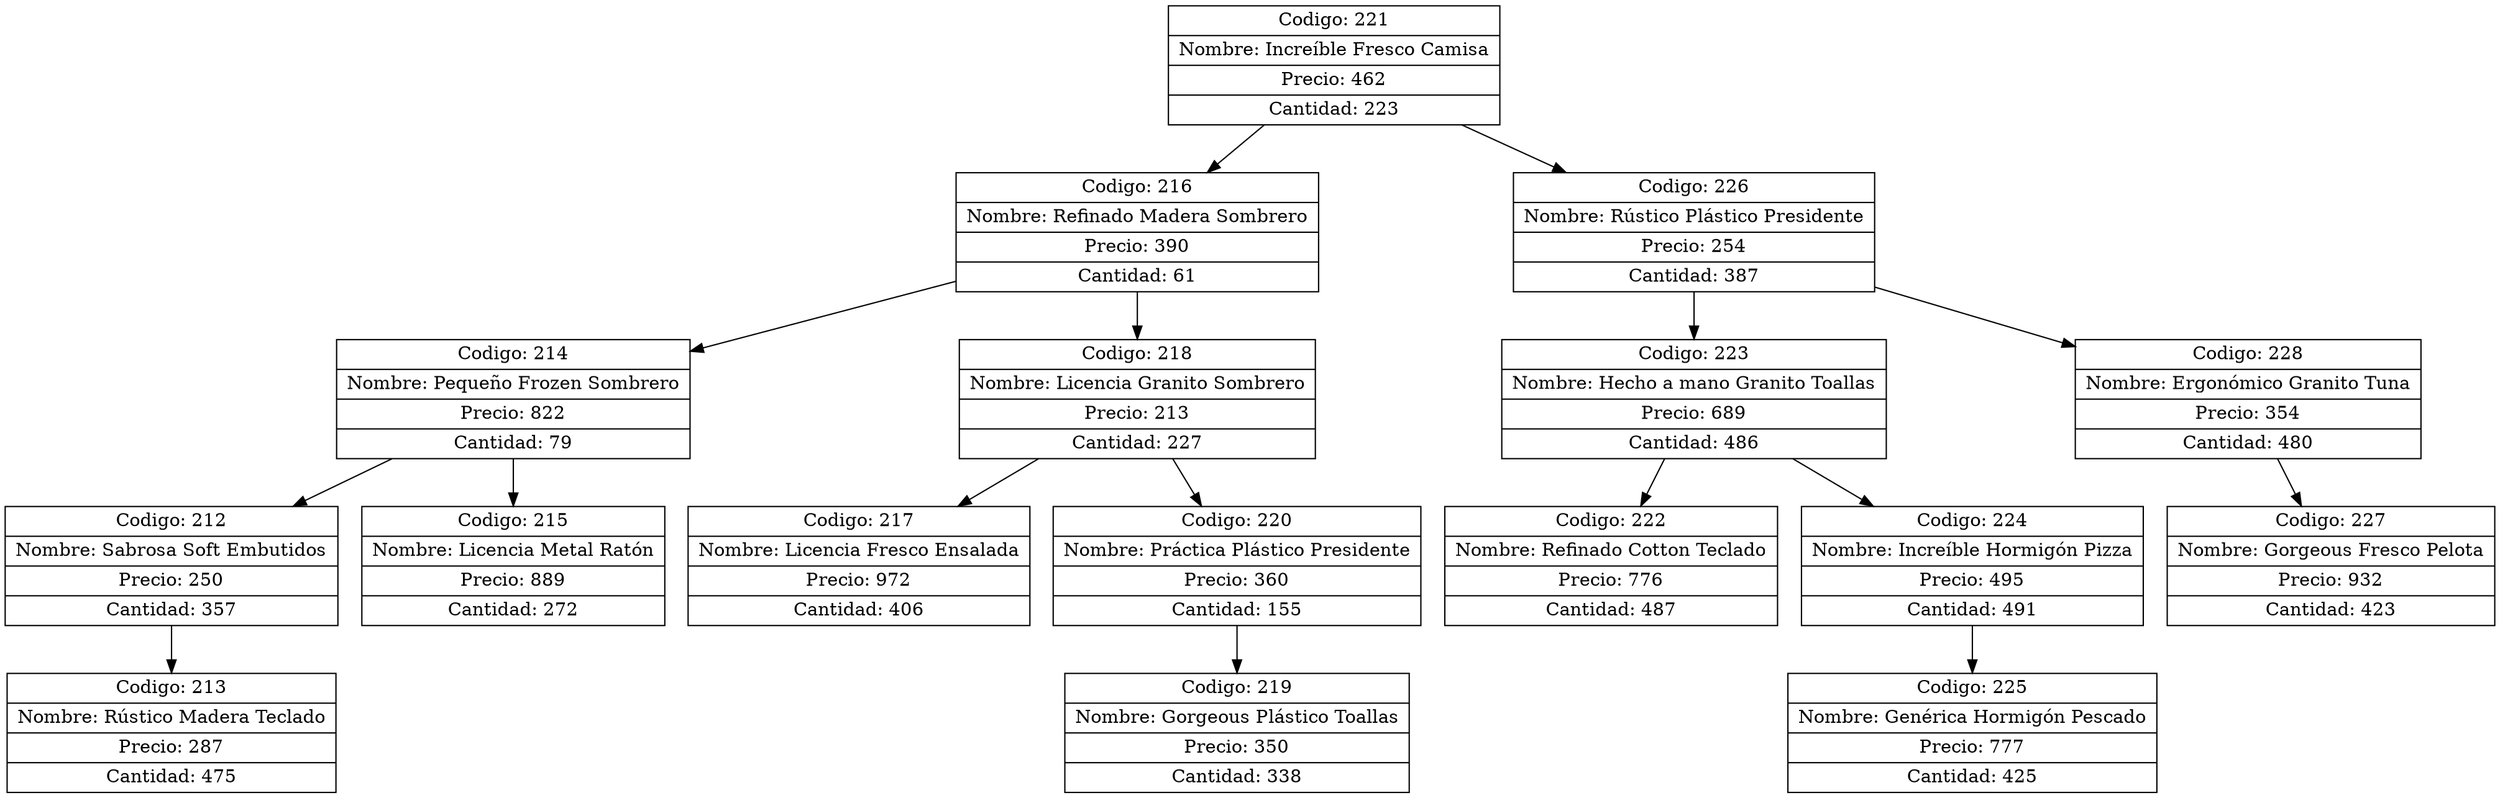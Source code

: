 digraph grafico{
rankdir=UD 
node[shape=box] 
concentrate=true 
nodo221[ shape=record, label ="{Codigo: 221|Nombre: Increíble Fresco Camisa|Precio: 462|Cantidad: 223}"];
nodo216[ shape=record, label ="{Codigo: 216|Nombre: Refinado Madera Sombrero|Precio: 390|Cantidad: 61}"];
nodo214[ shape=record, label ="{Codigo: 214|Nombre: Pequeño Frozen Sombrero|Precio: 822|Cantidad: 79}"];
nodo212[ shape=record, label ="{Codigo: 212|Nombre: Sabrosa Soft Embutidos|Precio: 250|Cantidad: 357}"];
nodo213[ shape=record, label ="{Codigo: 213|Nombre: Rústico Madera Teclado|Precio: 287|Cantidad: 475}"];
nodo212->nodo213
nodo214->nodo212
nodo215[ shape=record, label ="{Codigo: 215|Nombre: Licencia Metal Ratón|Precio: 889|Cantidad: 272}"];
nodo214->nodo215
nodo216->nodo214
nodo218[ shape=record, label ="{Codigo: 218|Nombre: Licencia Granito Sombrero|Precio: 213|Cantidad: 227}"];
nodo217[ shape=record, label ="{Codigo: 217|Nombre: Licencia Fresco Ensalada|Precio: 972|Cantidad: 406}"];
nodo218->nodo217
nodo220[ shape=record, label ="{Codigo: 220|Nombre: Práctica Plástico Presidente|Precio: 360|Cantidad: 155}"];
nodo219[ shape=record, label ="{Codigo: 219|Nombre: Gorgeous Plástico Toallas|Precio: 350|Cantidad: 338}"];
nodo220->nodo219
nodo218->nodo220
nodo216->nodo218
nodo221->nodo216
nodo226[ shape=record, label ="{Codigo: 226|Nombre: Rústico Plástico Presidente|Precio: 254|Cantidad: 387}"];
nodo223[ shape=record, label ="{Codigo: 223|Nombre: Hecho a mano Granito Toallas|Precio: 689|Cantidad: 486}"];
nodo222[ shape=record, label ="{Codigo: 222|Nombre: Refinado Cotton Teclado|Precio: 776|Cantidad: 487}"];
nodo223->nodo222
nodo224[ shape=record, label ="{Codigo: 224|Nombre: Increíble Hormigón Pizza|Precio: 495|Cantidad: 491}"];
nodo225[ shape=record, label ="{Codigo: 225|Nombre: Genérica Hormigón Pescado|Precio: 777|Cantidad: 425}"];
nodo224->nodo225
nodo223->nodo224
nodo226->nodo223
nodo228[ shape=record, label ="{Codigo: 228|Nombre: Ergonómico Granito Tuna|Precio: 354|Cantidad: 480}"];
nodo227[ shape=record, label ="{Codigo: 227|Nombre: Gorgeous Fresco Pelota|Precio: 932|Cantidad: 423}"];
nodo228->nodo227
nodo226->nodo228
nodo221->nodo226
}